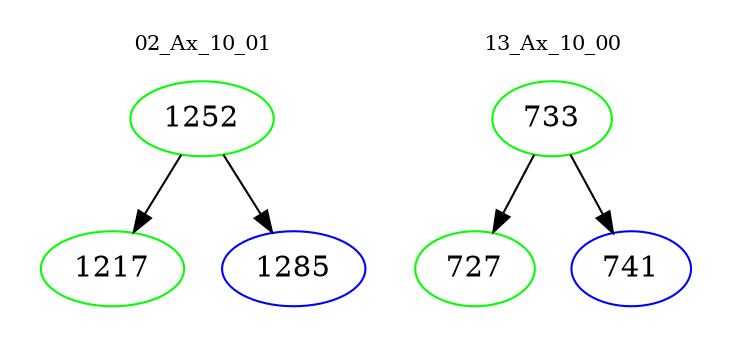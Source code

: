 digraph{
subgraph cluster_0 {
color = white
label = "02_Ax_10_01";
fontsize=10;
T0_1252 [label="1252", color="green"]
T0_1252 -> T0_1217 [color="black"]
T0_1217 [label="1217", color="green"]
T0_1252 -> T0_1285 [color="black"]
T0_1285 [label="1285", color="blue"]
}
subgraph cluster_1 {
color = white
label = "13_Ax_10_00";
fontsize=10;
T1_733 [label="733", color="green"]
T1_733 -> T1_727 [color="black"]
T1_727 [label="727", color="green"]
T1_733 -> T1_741 [color="black"]
T1_741 [label="741", color="blue"]
}
}
